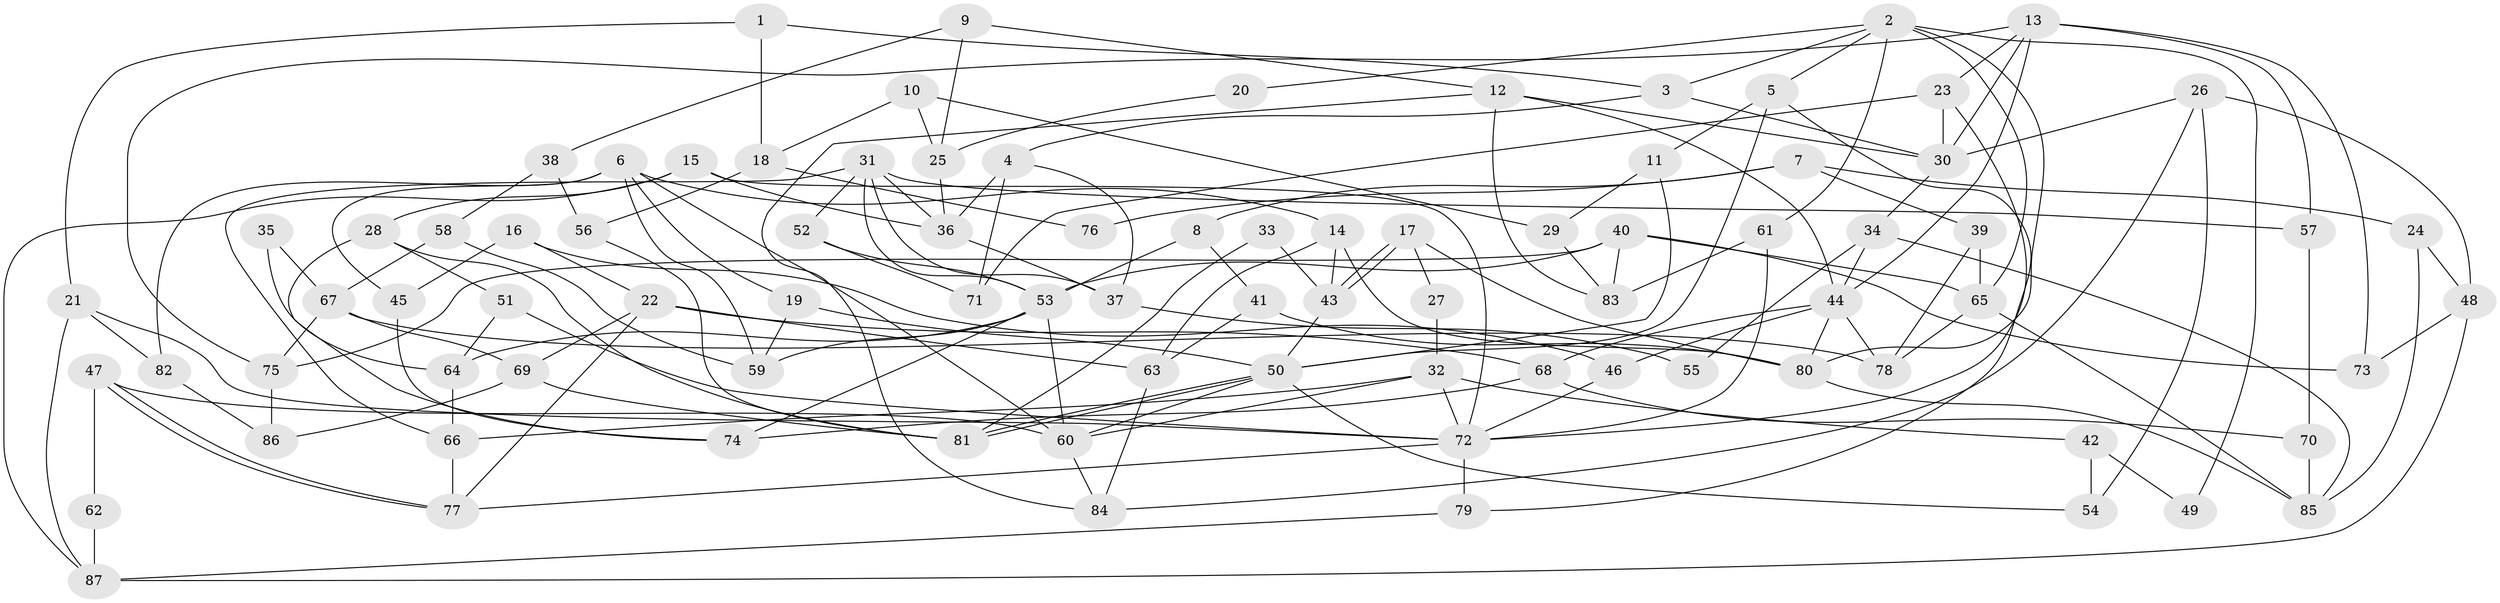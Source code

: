 // coarse degree distribution, {3: 0.2459016393442623, 4: 0.26229508196721313, 7: 0.08196721311475409, 5: 0.16393442622950818, 2: 0.06557377049180328, 10: 0.03278688524590164, 6: 0.14754098360655737}
// Generated by graph-tools (version 1.1) at 2025/37/03/04/25 23:37:10]
// undirected, 87 vertices, 174 edges
graph export_dot {
  node [color=gray90,style=filled];
  1;
  2;
  3;
  4;
  5;
  6;
  7;
  8;
  9;
  10;
  11;
  12;
  13;
  14;
  15;
  16;
  17;
  18;
  19;
  20;
  21;
  22;
  23;
  24;
  25;
  26;
  27;
  28;
  29;
  30;
  31;
  32;
  33;
  34;
  35;
  36;
  37;
  38;
  39;
  40;
  41;
  42;
  43;
  44;
  45;
  46;
  47;
  48;
  49;
  50;
  51;
  52;
  53;
  54;
  55;
  56;
  57;
  58;
  59;
  60;
  61;
  62;
  63;
  64;
  65;
  66;
  67;
  68;
  69;
  70;
  71;
  72;
  73;
  74;
  75;
  76;
  77;
  78;
  79;
  80;
  81;
  82;
  83;
  84;
  85;
  86;
  87;
  1 -- 3;
  1 -- 21;
  1 -- 18;
  2 -- 61;
  2 -- 65;
  2 -- 3;
  2 -- 5;
  2 -- 20;
  2 -- 49;
  2 -- 80;
  3 -- 30;
  3 -- 4;
  4 -- 71;
  4 -- 36;
  4 -- 37;
  5 -- 50;
  5 -- 11;
  5 -- 79;
  6 -- 14;
  6 -- 60;
  6 -- 19;
  6 -- 45;
  6 -- 59;
  6 -- 82;
  7 -- 8;
  7 -- 24;
  7 -- 39;
  7 -- 76;
  8 -- 53;
  8 -- 41;
  9 -- 25;
  9 -- 12;
  9 -- 38;
  10 -- 18;
  10 -- 29;
  10 -- 25;
  11 -- 50;
  11 -- 29;
  12 -- 84;
  12 -- 44;
  12 -- 30;
  12 -- 83;
  13 -- 30;
  13 -- 57;
  13 -- 23;
  13 -- 44;
  13 -- 73;
  13 -- 75;
  14 -- 43;
  14 -- 80;
  14 -- 63;
  15 -- 72;
  15 -- 36;
  15 -- 28;
  15 -- 87;
  16 -- 45;
  16 -- 46;
  16 -- 22;
  17 -- 80;
  17 -- 43;
  17 -- 43;
  17 -- 27;
  18 -- 56;
  18 -- 76;
  19 -- 50;
  19 -- 59;
  20 -- 25;
  21 -- 72;
  21 -- 87;
  21 -- 82;
  22 -- 69;
  22 -- 63;
  22 -- 68;
  22 -- 77;
  23 -- 72;
  23 -- 30;
  23 -- 71;
  24 -- 48;
  24 -- 85;
  25 -- 36;
  26 -- 30;
  26 -- 84;
  26 -- 48;
  26 -- 54;
  27 -- 32;
  28 -- 74;
  28 -- 51;
  28 -- 81;
  29 -- 83;
  30 -- 34;
  31 -- 36;
  31 -- 66;
  31 -- 37;
  31 -- 52;
  31 -- 53;
  31 -- 57;
  32 -- 72;
  32 -- 66;
  32 -- 42;
  32 -- 60;
  33 -- 81;
  33 -- 43;
  34 -- 85;
  34 -- 44;
  34 -- 55;
  35 -- 67;
  35 -- 64;
  36 -- 37;
  37 -- 55;
  38 -- 58;
  38 -- 56;
  39 -- 65;
  39 -- 78;
  40 -- 53;
  40 -- 75;
  40 -- 65;
  40 -- 73;
  40 -- 83;
  41 -- 80;
  41 -- 63;
  42 -- 54;
  42 -- 49;
  43 -- 50;
  44 -- 46;
  44 -- 68;
  44 -- 78;
  44 -- 80;
  45 -- 74;
  46 -- 72;
  47 -- 77;
  47 -- 77;
  47 -- 60;
  47 -- 62;
  48 -- 73;
  48 -- 87;
  50 -- 81;
  50 -- 81;
  50 -- 60;
  50 -- 54;
  51 -- 72;
  51 -- 64;
  52 -- 53;
  52 -- 71;
  53 -- 59;
  53 -- 60;
  53 -- 64;
  53 -- 74;
  56 -- 81;
  57 -- 70;
  58 -- 59;
  58 -- 67;
  60 -- 84;
  61 -- 83;
  61 -- 72;
  62 -- 87;
  63 -- 84;
  64 -- 66;
  65 -- 78;
  65 -- 85;
  66 -- 77;
  67 -- 78;
  67 -- 69;
  67 -- 75;
  68 -- 70;
  68 -- 74;
  69 -- 81;
  69 -- 86;
  70 -- 85;
  72 -- 77;
  72 -- 79;
  75 -- 86;
  79 -- 87;
  80 -- 85;
  82 -- 86;
}
